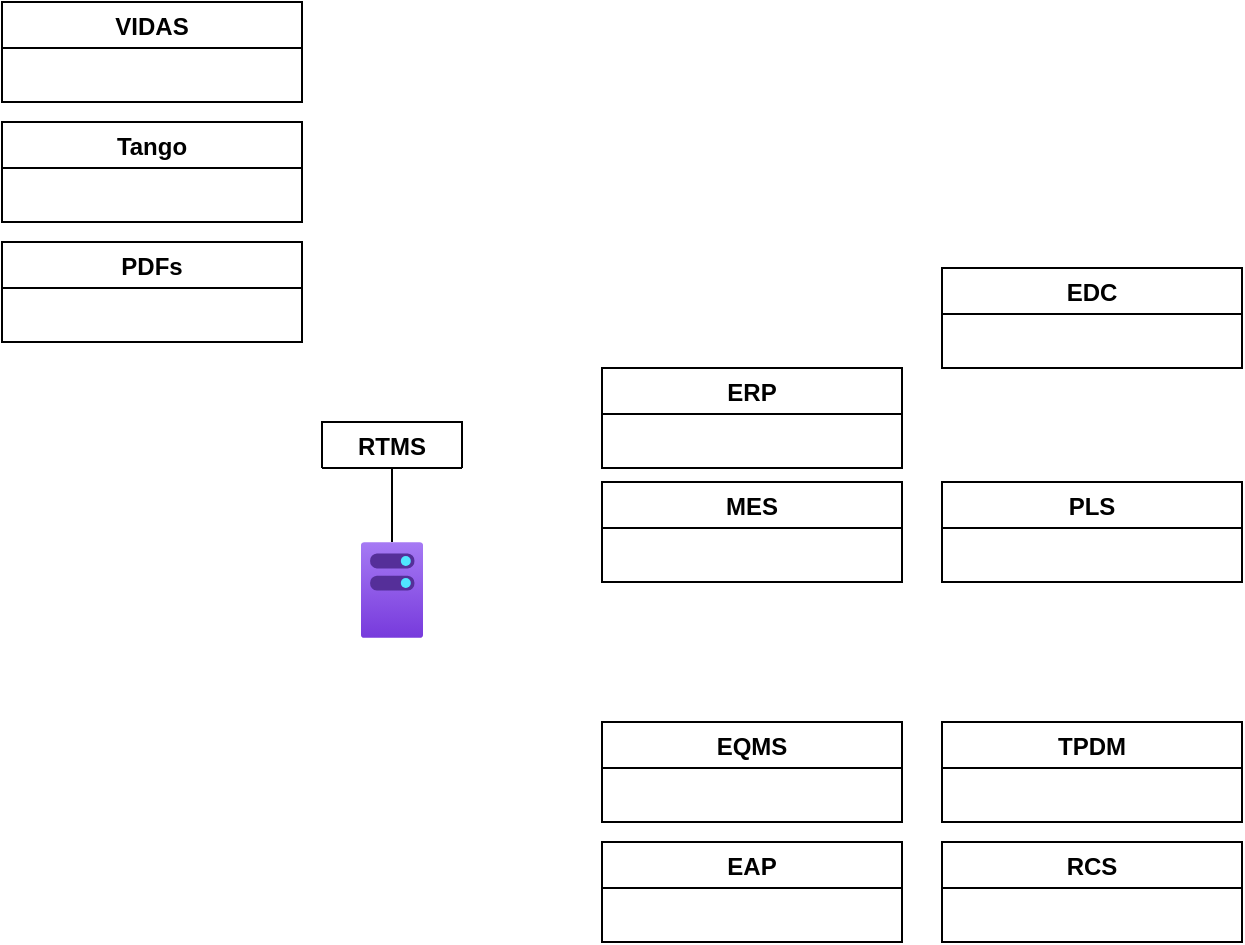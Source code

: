 <mxfile version="12.9.6" type="github"><diagram id="JXCHo4Jb7-5_XRBAKlKE" name="第1頁"><mxGraphModel dx="1422" dy="716" grid="1" gridSize="10" guides="1" tooltips="1" connect="1" arrows="1" fold="1" page="1" pageScale="1" pageWidth="827" pageHeight="1169" math="0" shadow="0"><root><mxCell id="0"/><mxCell id="1" parent="0"/><mxCell id="C2pHTevATGl-EstLI-Aq-13" style="rounded=0;orthogonalLoop=1;jettySize=auto;html=1;exitX=0.5;exitY=1;exitDx=0;exitDy=0;endArrow=none;endFill=0;" parent="1" source="C2pHTevATGl-EstLI-Aq-1" target="C2pHTevATGl-EstLI-Aq-12" edge="1"><mxGeometry relative="1" as="geometry"/></mxCell><mxCell id="C2pHTevATGl-EstLI-Aq-1" value="RTMS" style="swimlane;" parent="1" vertex="1" collapsed="1"><mxGeometry x="180" y="250" width="70" height="23" as="geometry"><mxRectangle x="180" y="250" width="200" height="70" as="alternateBounds"/></mxGeometry></mxCell><mxCell id="C2pHTevATGl-EstLI-Aq-10" value="即時蒐集機台產出數量工具&lt;br&gt;" style="text;html=1;align=left;verticalAlign=middle;resizable=0;points=[];autosize=1;strokeColor=none;imageHeight=227;imageAspect=1;labelPosition=center;verticalLabelPosition=middle;rounded=0;shadow=0;arcSize=12;absoluteArcSize=0;" parent="C2pHTevATGl-EstLI-Aq-1" vertex="1"><mxGeometry x="20" y="30" width="160" height="20" as="geometry"/></mxCell><mxCell id="C2pHTevATGl-EstLI-Aq-14" value="RTMS" style="swimlane;" parent="C2pHTevATGl-EstLI-Aq-1" vertex="1" collapsed="1"><mxGeometry x="90" y="-50" width="70" height="23" as="geometry"><mxRectangle x="180" y="250" width="200" height="70" as="alternateBounds"/></mxGeometry></mxCell><mxCell id="C2pHTevATGl-EstLI-Aq-15" value="即時蒐集機台產出數量工具&lt;br&gt;" style="text;html=1;align=left;verticalAlign=middle;resizable=0;points=[];autosize=1;strokeColor=none;imageHeight=227;imageAspect=1;labelPosition=center;verticalLabelPosition=middle;rounded=0;shadow=0;arcSize=12;absoluteArcSize=0;" parent="C2pHTevATGl-EstLI-Aq-14" vertex="1"><mxGeometry x="20" y="30" width="160" height="20" as="geometry"/></mxCell><mxCell id="C2pHTevATGl-EstLI-Aq-12" value="" style="aspect=fixed;html=1;points=[];align=center;image;fontSize=12;image=img/lib/azure2/management_governance/MachinesAzureArc.svg;rounded=0;shadow=0;" parent="1" vertex="1"><mxGeometry x="199.47" y="310" width="31.06" height="48" as="geometry"/></mxCell><mxCell id="C2pHTevATGl-EstLI-Aq-16" value="MES" style="swimlane;" parent="1" vertex="1"><mxGeometry x="320" y="280" width="150" height="50" as="geometry"><mxRectangle x="330" y="260" width="70" height="23" as="alternateBounds"/></mxGeometry></mxCell><mxCell id="C2pHTevATGl-EstLI-Aq-22" value="ERP" style="swimlane;" parent="1" vertex="1"><mxGeometry x="320" y="223" width="150" height="50" as="geometry"><mxRectangle x="330" y="260" width="70" height="23" as="alternateBounds"/></mxGeometry></mxCell><mxCell id="C2pHTevATGl-EstLI-Aq-23" value="EQMS" style="swimlane;" parent="1" vertex="1"><mxGeometry x="320" y="400" width="150" height="50" as="geometry"><mxRectangle x="330" y="260" width="70" height="23" as="alternateBounds"/></mxGeometry></mxCell><mxCell id="C2pHTevATGl-EstLI-Aq-24" value="EAP" style="swimlane;" parent="1" vertex="1"><mxGeometry x="320" y="460" width="150" height="50" as="geometry"><mxRectangle x="330" y="260" width="70" height="23" as="alternateBounds"/></mxGeometry></mxCell><mxCell id="C2pHTevATGl-EstLI-Aq-25" value="RCS" style="swimlane;" parent="1" vertex="1"><mxGeometry x="490" y="460" width="150" height="50" as="geometry"><mxRectangle x="330" y="260" width="70" height="23" as="alternateBounds"/></mxGeometry></mxCell><mxCell id="C2pHTevATGl-EstLI-Aq-26" value="TPDM" style="swimlane;" parent="1" vertex="1"><mxGeometry x="490" y="400" width="150" height="50" as="geometry"><mxRectangle x="330" y="260" width="70" height="23" as="alternateBounds"/></mxGeometry></mxCell><mxCell id="C2pHTevATGl-EstLI-Aq-27" value="PLS" style="swimlane;" parent="1" vertex="1"><mxGeometry x="490" y="280" width="150" height="50" as="geometry"><mxRectangle x="330" y="260" width="70" height="23" as="alternateBounds"/></mxGeometry></mxCell><mxCell id="C2pHTevATGl-EstLI-Aq-28" value="EDC" style="swimlane;" parent="1" vertex="1"><mxGeometry x="490" y="173" width="150" height="50" as="geometry"><mxRectangle x="330" y="260" width="70" height="23" as="alternateBounds"/></mxGeometry></mxCell><mxCell id="-mpgsvMdsq3sNl20b9MQ-1" value="VIDAS" style="swimlane;" vertex="1" parent="1"><mxGeometry x="20" y="40" width="150" height="50" as="geometry"><mxRectangle x="330" y="260" width="70" height="23" as="alternateBounds"/></mxGeometry></mxCell><mxCell id="-mpgsvMdsq3sNl20b9MQ-2" value="Tango" style="swimlane;" vertex="1" parent="1"><mxGeometry x="20" y="100" width="150" height="50" as="geometry"><mxRectangle x="330" y="260" width="70" height="23" as="alternateBounds"/></mxGeometry></mxCell><mxCell id="-mpgsvMdsq3sNl20b9MQ-3" value="PDFs" style="swimlane;" vertex="1" parent="1"><mxGeometry x="20" y="160" width="150" height="50" as="geometry"><mxRectangle x="330" y="260" width="70" height="23" as="alternateBounds"/></mxGeometry></mxCell></root></mxGraphModel></diagram></mxfile>